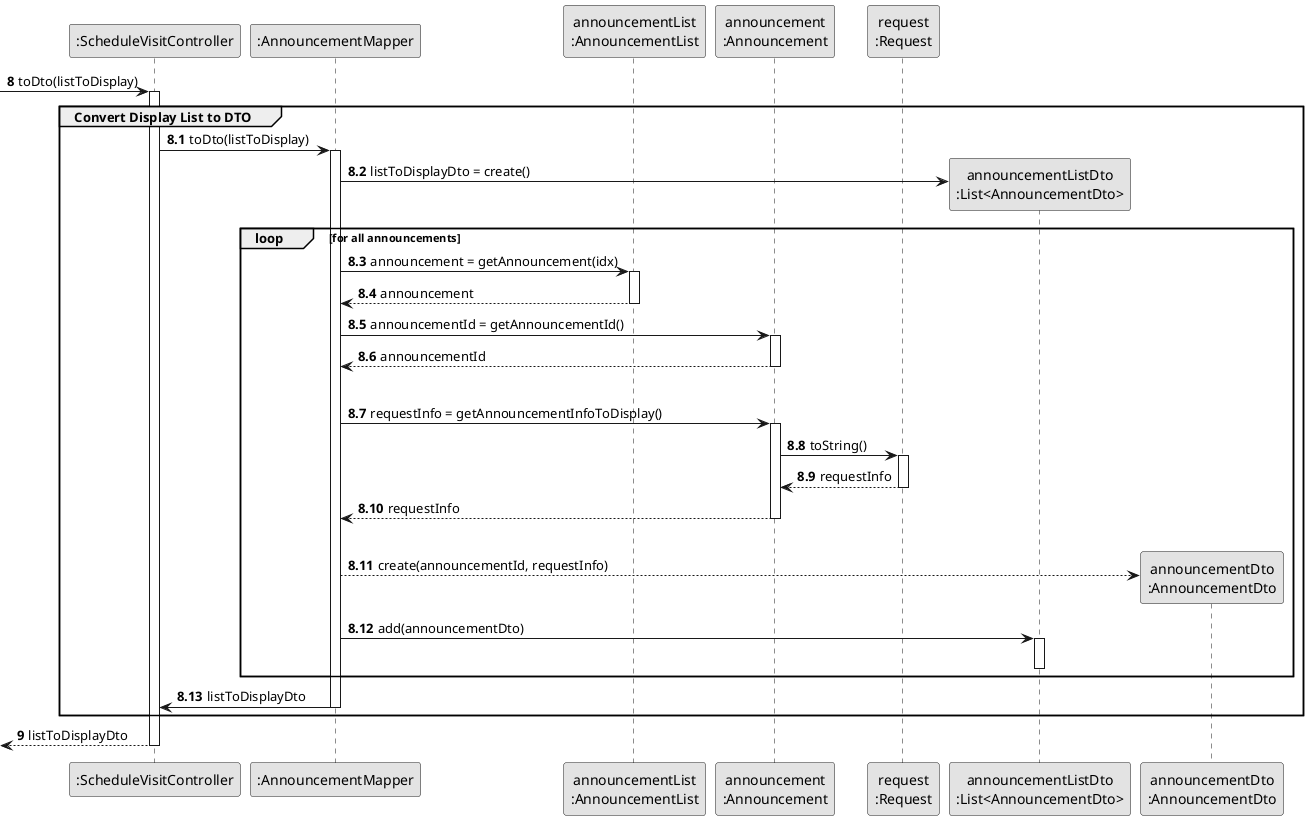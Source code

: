 @startuml
skinparam monochrome true
skinparam packageStyle rectangle
skinparam shadowing false


participant ":ScheduleVisitController" as CTRL
participant ":AnnouncementMapper" as MAPPER
participant "announcementList\n:AnnouncementList" as LISTCLASS
participant "announcement\n:Announcement" as ANNOUNCE
participant "request\n:Request" as REQUEST
participant "announcementListDto\n:List<AnnouncementDto>" as LISTDTO
participant "announcementDto\n:AnnouncementDto" as ANCDTO


autonumber 8

 -> CTRL : toDto(listToDisplay)

activate CTRL

    autonumber 8.1

    group Convert Display List to DTO

        CTRL -> MAPPER : toDto(listToDisplay)
        activate MAPPER

        MAPPER -> LISTDTO** : listToDisplayDto = create()

        loop for all announcements

        MAPPER -> LISTCLASS : announcement = getAnnouncement(idx)
        activate LISTCLASS

            LISTCLASS --> MAPPER : announcement
        deactivate LISTCLASS

        MAPPER -> ANNOUNCE : announcementId = getAnnouncementId()
        activate ANNOUNCE

        ANNOUNCE --> MAPPER : announcementId
        deactivate ANNOUNCE
|||
        MAPPER -> ANNOUNCE : requestInfo = getAnnouncementInfoToDisplay()
        activate ANNOUNCE

            ANNOUNCE -> REQUEST : toString()
            activate REQUEST

                REQUEST --> ANNOUNCE : requestInfo
            deactivate REQUEST

            ANNOUNCE --> MAPPER : requestInfo
        deactivate ANNOUNCE
|||

        MAPPER --> ANCDTO**: create(announcementId, requestInfo)

        MAPPER -> LISTDTO : add(announcementDto)
        activate LISTDTO
        deactivate LISTDTO

        end loop

        MAPPER -> CTRL : listToDisplayDto
        deactivate MAPPER

    end group

    autonumber 9
    <-- CTRL  : listToDisplayDto
deactivate CTRL

@enduml